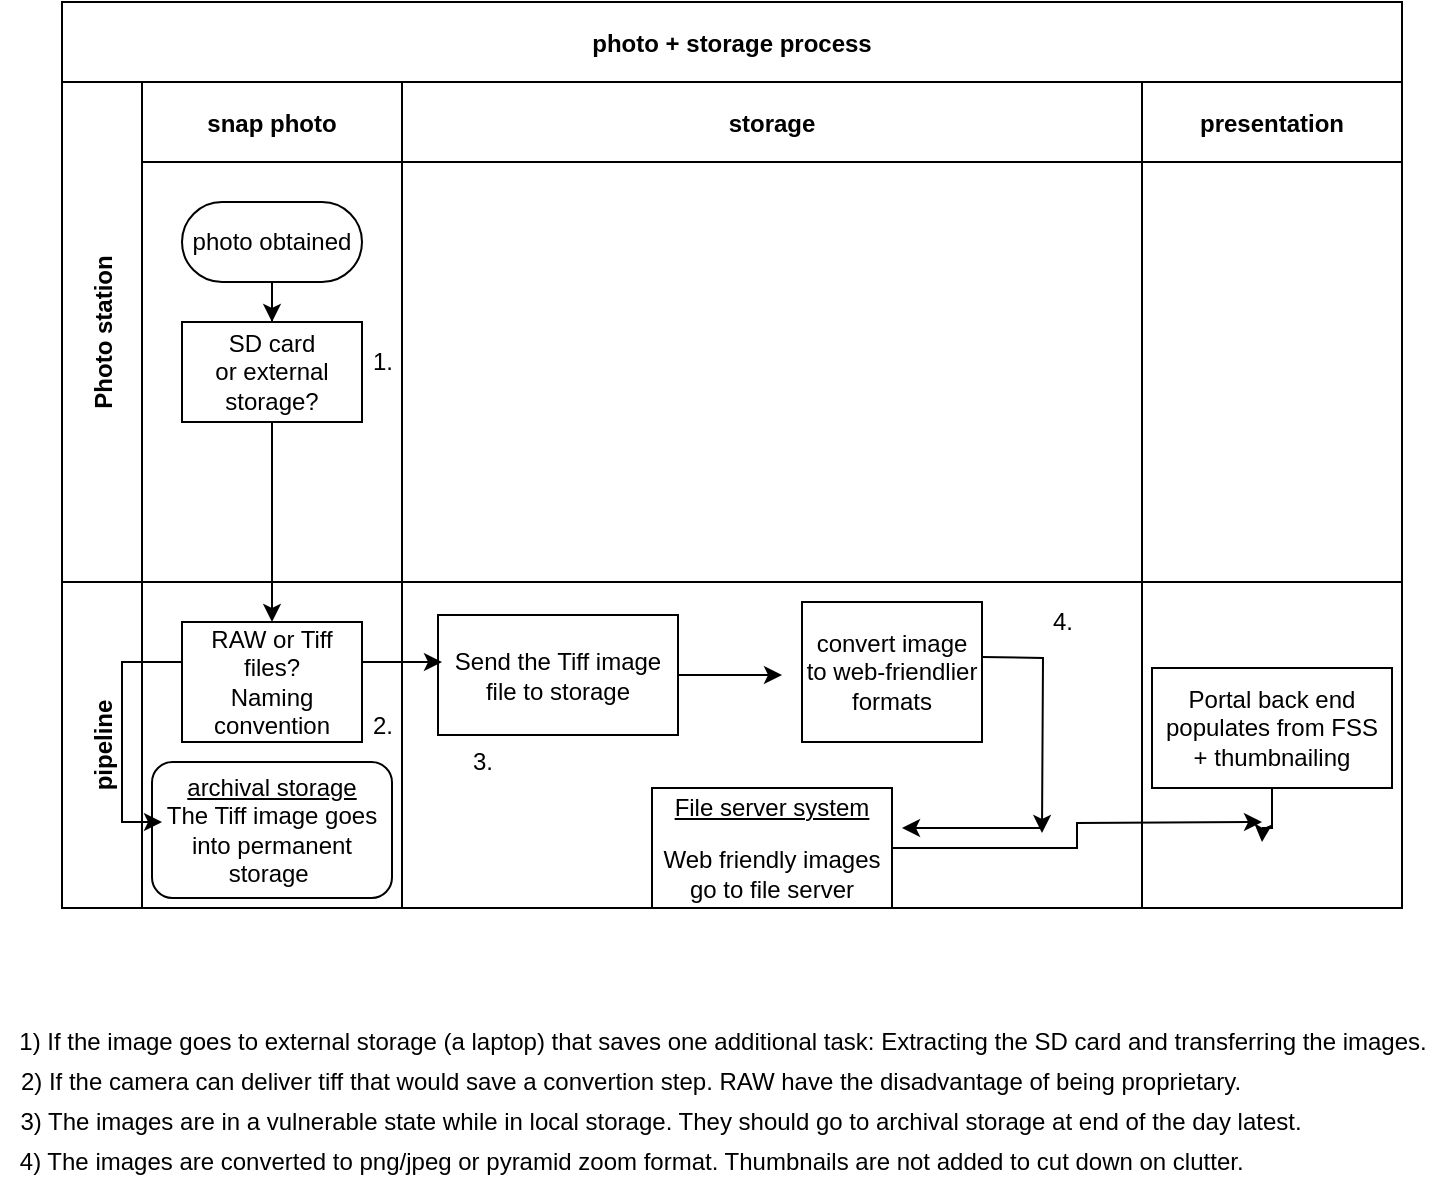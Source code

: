 <mxfile version="18.1.3" type="github">
  <diagram id="kgpKYQtTHZ0yAKxKKP6v" name="Page-1">
    <mxGraphModel dx="1294" dy="711" grid="1" gridSize="10" guides="1" tooltips="1" connect="1" arrows="1" fold="1" page="1" pageScale="1" pageWidth="850" pageHeight="1100" math="0" shadow="0">
      <root>
        <mxCell id="0" />
        <mxCell id="1" parent="0" />
        <mxCell id="3nuBFxr9cyL0pnOWT2aG-1" value="photo + storage process" style="shape=table;childLayout=tableLayout;startSize=40;collapsible=0;recursiveResize=0;expand=0;fillColor=none;fontStyle=1" parent="1" vertex="1">
          <mxGeometry x="110" y="70" width="670" height="453" as="geometry" />
        </mxCell>
        <mxCell id="3nuBFxr9cyL0pnOWT2aG-2" value="" style="edgeStyle=orthogonalEdgeStyle;rounded=0;orthogonalLoop=1;jettySize=auto;html=1;" parent="3nuBFxr9cyL0pnOWT2aG-1" source="3nuBFxr9cyL0pnOWT2aG-7" target="3nuBFxr9cyL0pnOWT2aG-17" edge="1">
          <mxGeometry relative="1" as="geometry" />
        </mxCell>
        <mxCell id="3nuBFxr9cyL0pnOWT2aG-3" value="Photo station" style="shape=tableRow;horizontal=0;swimlaneHead=0;swimlaneBody=0;top=0;left=0;bottom=0;right=0;fillColor=none;points=[[0,0.5],[1,0.5]];portConstraint=eastwest;startSize=40;collapsible=0;recursiveResize=0;expand=0;fontStyle=1;" parent="3nuBFxr9cyL0pnOWT2aG-1" vertex="1">
          <mxGeometry y="40" width="670" height="250" as="geometry" />
        </mxCell>
        <mxCell id="3nuBFxr9cyL0pnOWT2aG-4" value="snap photo" style="swimlane;swimlaneHead=0;swimlaneBody=0;connectable=0;fillColor=none;startSize=40;collapsible=0;recursiveResize=0;expand=0;fontStyle=1;" parent="3nuBFxr9cyL0pnOWT2aG-3" vertex="1">
          <mxGeometry x="40" width="130" height="250" as="geometry">
            <mxRectangle width="130" height="250" as="alternateBounds" />
          </mxGeometry>
        </mxCell>
        <mxCell id="3nuBFxr9cyL0pnOWT2aG-5" style="edgeStyle=orthogonalEdgeStyle;rounded=0;orthogonalLoop=1;jettySize=auto;html=1;" parent="3nuBFxr9cyL0pnOWT2aG-4" source="3nuBFxr9cyL0pnOWT2aG-6" target="3nuBFxr9cyL0pnOWT2aG-7" edge="1">
          <mxGeometry relative="1" as="geometry" />
        </mxCell>
        <mxCell id="3nuBFxr9cyL0pnOWT2aG-6" value="photo obtained" style="rounded=1;whiteSpace=wrap;html=1;arcSize=50;" parent="3nuBFxr9cyL0pnOWT2aG-4" vertex="1">
          <mxGeometry x="20" y="60" width="90" height="40" as="geometry" />
        </mxCell>
        <mxCell id="3nuBFxr9cyL0pnOWT2aG-7" value="SD card&lt;br&gt;or external storage?" style="rounded=0;whiteSpace=wrap;html=1;" parent="3nuBFxr9cyL0pnOWT2aG-4" vertex="1">
          <mxGeometry x="20" y="120" width="90" height="50" as="geometry" />
        </mxCell>
        <mxCell id="3nuBFxr9cyL0pnOWT2aG-8" value="storage" style="swimlane;swimlaneHead=0;swimlaneBody=0;connectable=0;fillColor=none;startSize=40;collapsible=0;recursiveResize=0;expand=0;fontStyle=1;" parent="3nuBFxr9cyL0pnOWT2aG-3" vertex="1">
          <mxGeometry x="170" width="370" height="250" as="geometry">
            <mxRectangle width="370" height="250" as="alternateBounds" />
          </mxGeometry>
        </mxCell>
        <mxCell id="3nuBFxr9cyL0pnOWT2aG-11" value="presentation" style="swimlane;swimlaneHead=0;swimlaneBody=0;connectable=0;fillColor=none;startSize=40;collapsible=0;recursiveResize=0;expand=0;fontStyle=1;" parent="3nuBFxr9cyL0pnOWT2aG-3" vertex="1">
          <mxGeometry x="540" width="130" height="250" as="geometry">
            <mxRectangle width="130" height="250" as="alternateBounds" />
          </mxGeometry>
        </mxCell>
        <mxCell id="3nuBFxr9cyL0pnOWT2aG-15" value="pipeline" style="shape=tableRow;horizontal=0;swimlaneHead=0;swimlaneBody=0;top=0;left=0;bottom=0;right=0;fillColor=none;points=[[0,0.5],[1,0.5]];portConstraint=eastwest;startSize=40;collapsible=0;recursiveResize=0;expand=0;fontStyle=1;" parent="3nuBFxr9cyL0pnOWT2aG-1" vertex="1">
          <mxGeometry y="290" width="670" height="163" as="geometry" />
        </mxCell>
        <mxCell id="3nuBFxr9cyL0pnOWT2aG-16" value="" style="swimlane;swimlaneHead=0;swimlaneBody=0;connectable=0;fillColor=none;startSize=0;collapsible=0;recursiveResize=0;expand=0;fontStyle=1;" parent="3nuBFxr9cyL0pnOWT2aG-15" vertex="1">
          <mxGeometry x="40" width="130" height="163" as="geometry">
            <mxRectangle width="130" height="163" as="alternateBounds" />
          </mxGeometry>
        </mxCell>
        <mxCell id="3nuBFxr9cyL0pnOWT2aG-17" value="RAW or Tiff files?&lt;br&gt;Naming convention" style="rounded=0;whiteSpace=wrap;html=1;" parent="3nuBFxr9cyL0pnOWT2aG-16" vertex="1">
          <mxGeometry x="20" y="20" width="90" height="60" as="geometry" />
        </mxCell>
        <mxCell id="Sz02j6fgM9nKu5jAnxdl-25" value="&lt;u&gt;archival storage&lt;/u&gt;&lt;br&gt;The Tiff image goes into permanent storage&amp;nbsp;&lt;br&gt;" style="rounded=1;whiteSpace=wrap;html=1;" vertex="1" parent="3nuBFxr9cyL0pnOWT2aG-16">
          <mxGeometry x="5" y="90" width="120" height="68" as="geometry" />
        </mxCell>
        <mxCell id="3nuBFxr9cyL0pnOWT2aG-18" value="" style="swimlane;swimlaneHead=0;swimlaneBody=0;connectable=0;fillColor=none;startSize=0;collapsible=0;recursiveResize=0;expand=0;fontStyle=1;" parent="3nuBFxr9cyL0pnOWT2aG-15" vertex="1">
          <mxGeometry x="170" width="370" height="163" as="geometry">
            <mxRectangle width="370" height="163" as="alternateBounds" />
          </mxGeometry>
        </mxCell>
        <mxCell id="3nuBFxr9cyL0pnOWT2aG-20" value="convert image to web-friendlier formats" style="rounded=0;whiteSpace=wrap;html=1;" parent="3nuBFxr9cyL0pnOWT2aG-18" vertex="1">
          <mxGeometry x="200" y="10" width="90" height="70" as="geometry" />
        </mxCell>
        <mxCell id="tW_h6k3Qktg1qqfwYW8L-1" value="Send the Tiff image file to storage" style="rounded=0;whiteSpace=wrap;html=1;" parent="3nuBFxr9cyL0pnOWT2aG-18" vertex="1">
          <mxGeometry x="18" y="16.5" width="120" height="60" as="geometry" />
        </mxCell>
        <mxCell id="tW_h6k3Qktg1qqfwYW8L-3" value="" style="endArrow=classic;html=1;rounded=0;" parent="3nuBFxr9cyL0pnOWT2aG-18" edge="1">
          <mxGeometry width="50" height="50" relative="1" as="geometry">
            <mxPoint x="-20" y="40" as="sourcePoint" />
            <mxPoint x="20" y="40" as="targetPoint" />
          </mxGeometry>
        </mxCell>
        <mxCell id="Sz02j6fgM9nKu5jAnxdl-3" value="&lt;p&gt;&lt;u&gt;File server system&lt;/u&gt;&lt;/p&gt;&lt;p&gt;Web friendly images go to file server&lt;/p&gt;" style="rounded=0;whiteSpace=wrap;html=1;" vertex="1" parent="3nuBFxr9cyL0pnOWT2aG-18">
          <mxGeometry x="125" y="103" width="120" height="60" as="geometry" />
        </mxCell>
        <mxCell id="Sz02j6fgM9nKu5jAnxdl-8" value="" style="endArrow=classic;html=1;rounded=0;" edge="1" parent="3nuBFxr9cyL0pnOWT2aG-18">
          <mxGeometry width="50" height="50" relative="1" as="geometry">
            <mxPoint x="320" y="123" as="sourcePoint" />
            <mxPoint x="250" y="123" as="targetPoint" />
          </mxGeometry>
        </mxCell>
        <mxCell id="Sz02j6fgM9nKu5jAnxdl-7" style="edgeStyle=orthogonalEdgeStyle;rounded=0;orthogonalLoop=1;jettySize=auto;html=1;" edge="1" parent="3nuBFxr9cyL0pnOWT2aG-18">
          <mxGeometry relative="1" as="geometry">
            <mxPoint x="320" y="125.5" as="targetPoint" />
            <mxPoint x="290" y="37.5" as="sourcePoint" />
          </mxGeometry>
        </mxCell>
        <mxCell id="3nuBFxr9cyL0pnOWT2aG-23" value="" style="swimlane;swimlaneHead=0;swimlaneBody=0;connectable=0;fillColor=none;startSize=0;collapsible=0;recursiveResize=0;expand=0;fontStyle=1;" parent="3nuBFxr9cyL0pnOWT2aG-15" vertex="1">
          <mxGeometry x="540" width="130" height="163" as="geometry">
            <mxRectangle width="130" height="163" as="alternateBounds" />
          </mxGeometry>
        </mxCell>
        <mxCell id="Sz02j6fgM9nKu5jAnxdl-2" value="Portal back end populates from FSS&lt;br&gt;+ thumbnailing" style="rounded=0;whiteSpace=wrap;html=1;" vertex="1" parent="3nuBFxr9cyL0pnOWT2aG-23">
          <mxGeometry x="5" y="43" width="120" height="60" as="geometry" />
        </mxCell>
        <mxCell id="Sz02j6fgM9nKu5jAnxdl-10" style="edgeStyle=orthogonalEdgeStyle;rounded=0;orthogonalLoop=1;jettySize=auto;html=1;" edge="1" parent="1" source="Sz02j6fgM9nKu5jAnxdl-3">
          <mxGeometry relative="1" as="geometry">
            <mxPoint x="710" y="480" as="targetPoint" />
          </mxGeometry>
        </mxCell>
        <mxCell id="Sz02j6fgM9nKu5jAnxdl-11" style="edgeStyle=orthogonalEdgeStyle;rounded=0;orthogonalLoop=1;jettySize=auto;html=1;" edge="1" parent="1" source="Sz02j6fgM9nKu5jAnxdl-2">
          <mxGeometry relative="1" as="geometry">
            <mxPoint x="710" y="490" as="targetPoint" />
          </mxGeometry>
        </mxCell>
        <mxCell id="Sz02j6fgM9nKu5jAnxdl-12" style="edgeStyle=orthogonalEdgeStyle;rounded=0;orthogonalLoop=1;jettySize=auto;html=1;" edge="1" parent="1" source="tW_h6k3Qktg1qqfwYW8L-1">
          <mxGeometry relative="1" as="geometry">
            <mxPoint x="470" y="406.5" as="targetPoint" />
          </mxGeometry>
        </mxCell>
        <mxCell id="Sz02j6fgM9nKu5jAnxdl-13" value="1) If the image goes to external storage (a laptop) that saves one additional task: Extracting the SD card and transferring the images." style="text;html=1;align=center;verticalAlign=middle;resizable=0;points=[];autosize=1;strokeColor=none;fillColor=none;" vertex="1" parent="1">
          <mxGeometry x="80" y="580" width="720" height="20" as="geometry" />
        </mxCell>
        <mxCell id="Sz02j6fgM9nKu5jAnxdl-15" value="1." style="text;html=1;align=center;verticalAlign=middle;resizable=0;points=[];autosize=1;strokeColor=none;fillColor=none;" vertex="1" parent="1">
          <mxGeometry x="255" y="240" width="30" height="20" as="geometry" />
        </mxCell>
        <mxCell id="Sz02j6fgM9nKu5jAnxdl-16" value="2." style="text;html=1;align=center;verticalAlign=middle;resizable=0;points=[];autosize=1;strokeColor=none;fillColor=none;" vertex="1" parent="1">
          <mxGeometry x="255" y="422" width="30" height="20" as="geometry" />
        </mxCell>
        <mxCell id="Sz02j6fgM9nKu5jAnxdl-17" value="3." style="text;html=1;align=center;verticalAlign=middle;resizable=0;points=[];autosize=1;strokeColor=none;fillColor=none;" vertex="1" parent="1">
          <mxGeometry x="305" y="440" width="30" height="20" as="geometry" />
        </mxCell>
        <mxCell id="Sz02j6fgM9nKu5jAnxdl-18" value="4." style="text;html=1;align=center;verticalAlign=middle;resizable=0;points=[];autosize=1;strokeColor=none;fillColor=none;" vertex="1" parent="1">
          <mxGeometry x="595" y="370" width="30" height="20" as="geometry" />
        </mxCell>
        <mxCell id="Sz02j6fgM9nKu5jAnxdl-19" value="2) If the camera can deliver tiff that would save a convertion step. RAW have the disadvantage of being proprietary." style="text;html=1;align=center;verticalAlign=middle;resizable=0;points=[];autosize=1;strokeColor=none;fillColor=none;" vertex="1" parent="1">
          <mxGeometry x="79" y="600" width="630" height="20" as="geometry" />
        </mxCell>
        <mxCell id="Sz02j6fgM9nKu5jAnxdl-20" value="3) The images are in a vulnerable state while in local storage. They should go to archival storage at end of the day latest." style="text;html=1;align=center;verticalAlign=middle;resizable=0;points=[];autosize=1;strokeColor=none;fillColor=none;" vertex="1" parent="1">
          <mxGeometry x="79" y="620" width="660" height="20" as="geometry" />
        </mxCell>
        <mxCell id="Sz02j6fgM9nKu5jAnxdl-21" value="4) The images are converted to png/jpeg or pyramid zoom format. Thumbnails are not added to cut down on clutter.&amp;nbsp;" style="text;html=1;align=center;verticalAlign=middle;resizable=0;points=[];autosize=1;strokeColor=none;fillColor=none;" vertex="1" parent="1">
          <mxGeometry x="81" y="640" width="630" height="20" as="geometry" />
        </mxCell>
        <mxCell id="Sz02j6fgM9nKu5jAnxdl-27" value="" style="endArrow=classic;html=1;rounded=0;" edge="1" parent="1">
          <mxGeometry width="50" height="50" relative="1" as="geometry">
            <mxPoint x="170" y="400" as="sourcePoint" />
            <mxPoint x="160" y="480" as="targetPoint" />
            <Array as="points">
              <mxPoint x="140" y="400" />
              <mxPoint x="140" y="480" />
            </Array>
          </mxGeometry>
        </mxCell>
      </root>
    </mxGraphModel>
  </diagram>
</mxfile>
